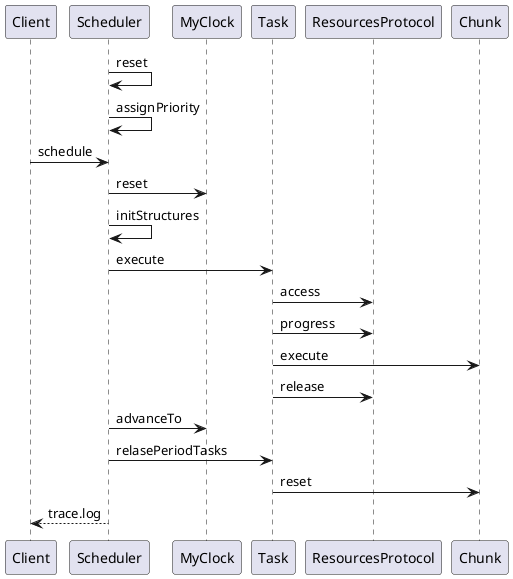 @startuml sequence diagram RM

participant Client
Scheduler -> Scheduler : reset
Scheduler -> Scheduler : assignPriority
Client -> Scheduler : schedule
Scheduler -> MyClock : reset
Scheduler -> Scheduler : initStructures
Scheduler -> Task : execute
Task -> ResourcesProtocol : access
Task -> ResourcesProtocol : progress
Task -> Chunk : execute
Task -> ResourcesProtocol : release
Scheduler -> MyClock : advanceTo
Scheduler -> Task : relasePeriodTasks
Task -> Chunk : reset
Scheduler --> Client : trace.log

@enduml